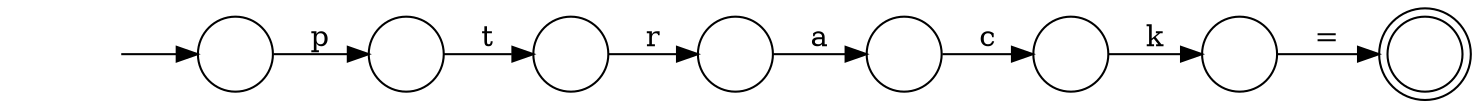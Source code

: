 digraph Automaton {
  rankdir = LR;
  0 [shape=circle,label=""];
  0 -> 6 [label="r"]
  1 [shape=circle,label=""];
  1 -> 2 [label="k"]
  2 [shape=circle,label=""];
  2 -> 3 [label="="]
  3 [shape=doublecircle,label=""];
  4 [shape=circle,label=""];
  initial [shape=plaintext,label=""];
  initial -> 4
  4 -> 7 [label="p"]
  5 [shape=circle,label=""];
  5 -> 1 [label="c"]
  6 [shape=circle,label=""];
  6 -> 5 [label="a"]
  7 [shape=circle,label=""];
  7 -> 0 [label="t"]
}
